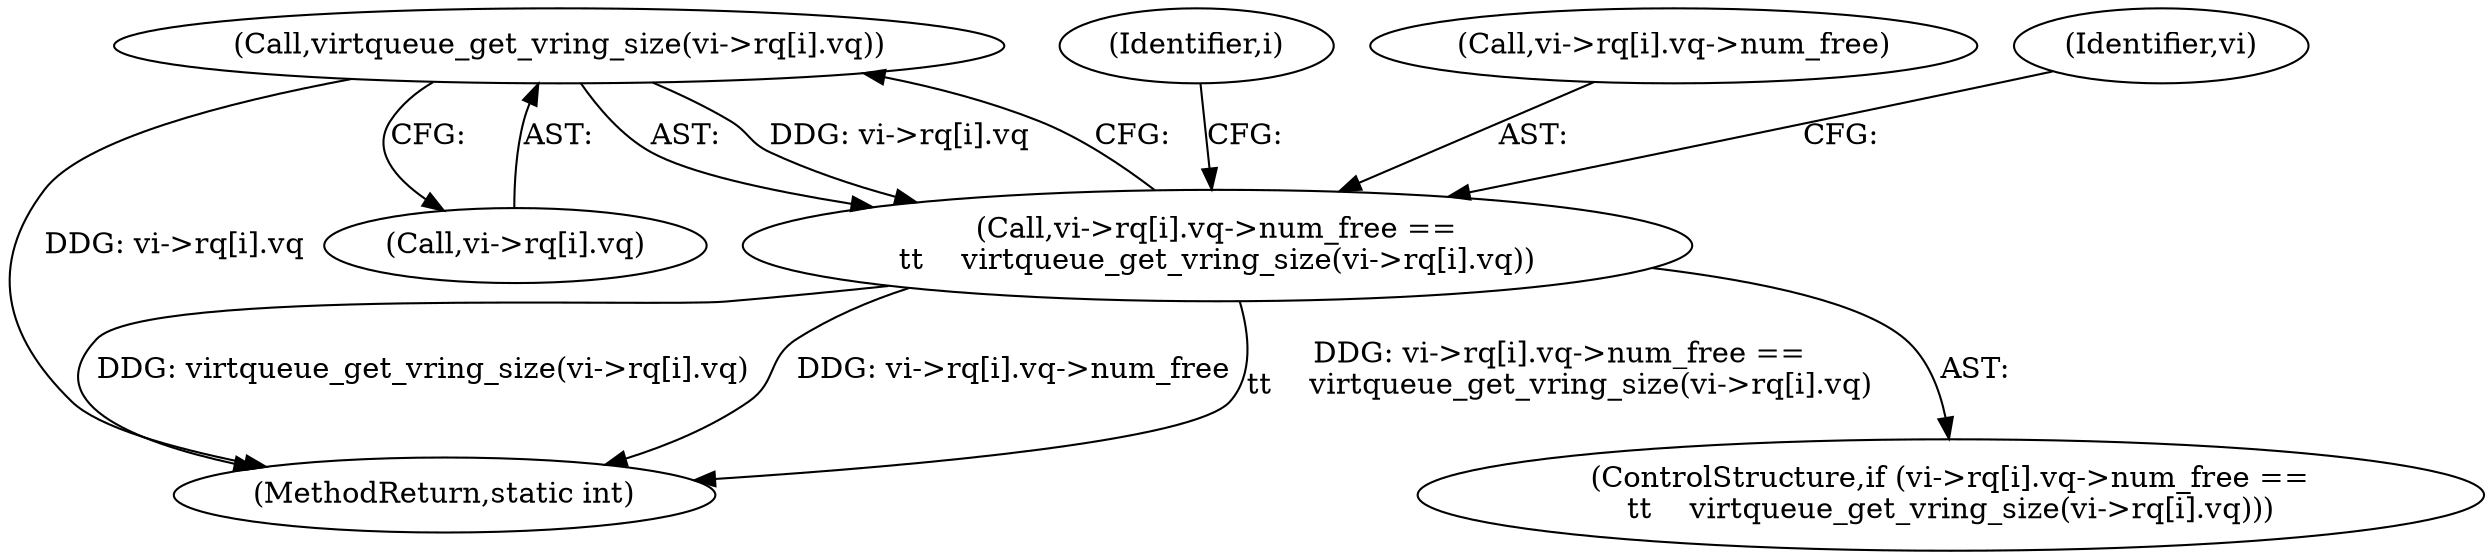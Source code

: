 digraph "0_linux_48900cb6af4282fa0fb6ff4d72a81aa3dadb5c39@array" {
"1000547" [label="(Call,virtqueue_get_vring_size(vi->rq[i].vq))"];
"1000537" [label="(Call,vi->rq[i].vq->num_free ==\n\t\t    virtqueue_get_vring_size(vi->rq[i].vq))"];
"1000536" [label="(ControlStructure,if (vi->rq[i].vq->num_free ==\n\t\t    virtqueue_get_vring_size(vi->rq[i].vq)))"];
"1000525" [label="(Identifier,i)"];
"1000538" [label="(Call,vi->rq[i].vq->num_free)"];
"1000642" [label="(MethodReturn,static int)"];
"1000548" [label="(Call,vi->rq[i].vq)"];
"1000557" [label="(Identifier,vi)"];
"1000537" [label="(Call,vi->rq[i].vq->num_free ==\n\t\t    virtqueue_get_vring_size(vi->rq[i].vq))"];
"1000547" [label="(Call,virtqueue_get_vring_size(vi->rq[i].vq))"];
"1000547" -> "1000537"  [label="AST: "];
"1000547" -> "1000548"  [label="CFG: "];
"1000548" -> "1000547"  [label="AST: "];
"1000537" -> "1000547"  [label="CFG: "];
"1000547" -> "1000642"  [label="DDG: vi->rq[i].vq"];
"1000547" -> "1000537"  [label="DDG: vi->rq[i].vq"];
"1000537" -> "1000536"  [label="AST: "];
"1000538" -> "1000537"  [label="AST: "];
"1000557" -> "1000537"  [label="CFG: "];
"1000525" -> "1000537"  [label="CFG: "];
"1000537" -> "1000642"  [label="DDG: virtqueue_get_vring_size(vi->rq[i].vq)"];
"1000537" -> "1000642"  [label="DDG: vi->rq[i].vq->num_free"];
"1000537" -> "1000642"  [label="DDG: vi->rq[i].vq->num_free ==\n\t\t    virtqueue_get_vring_size(vi->rq[i].vq)"];
}
